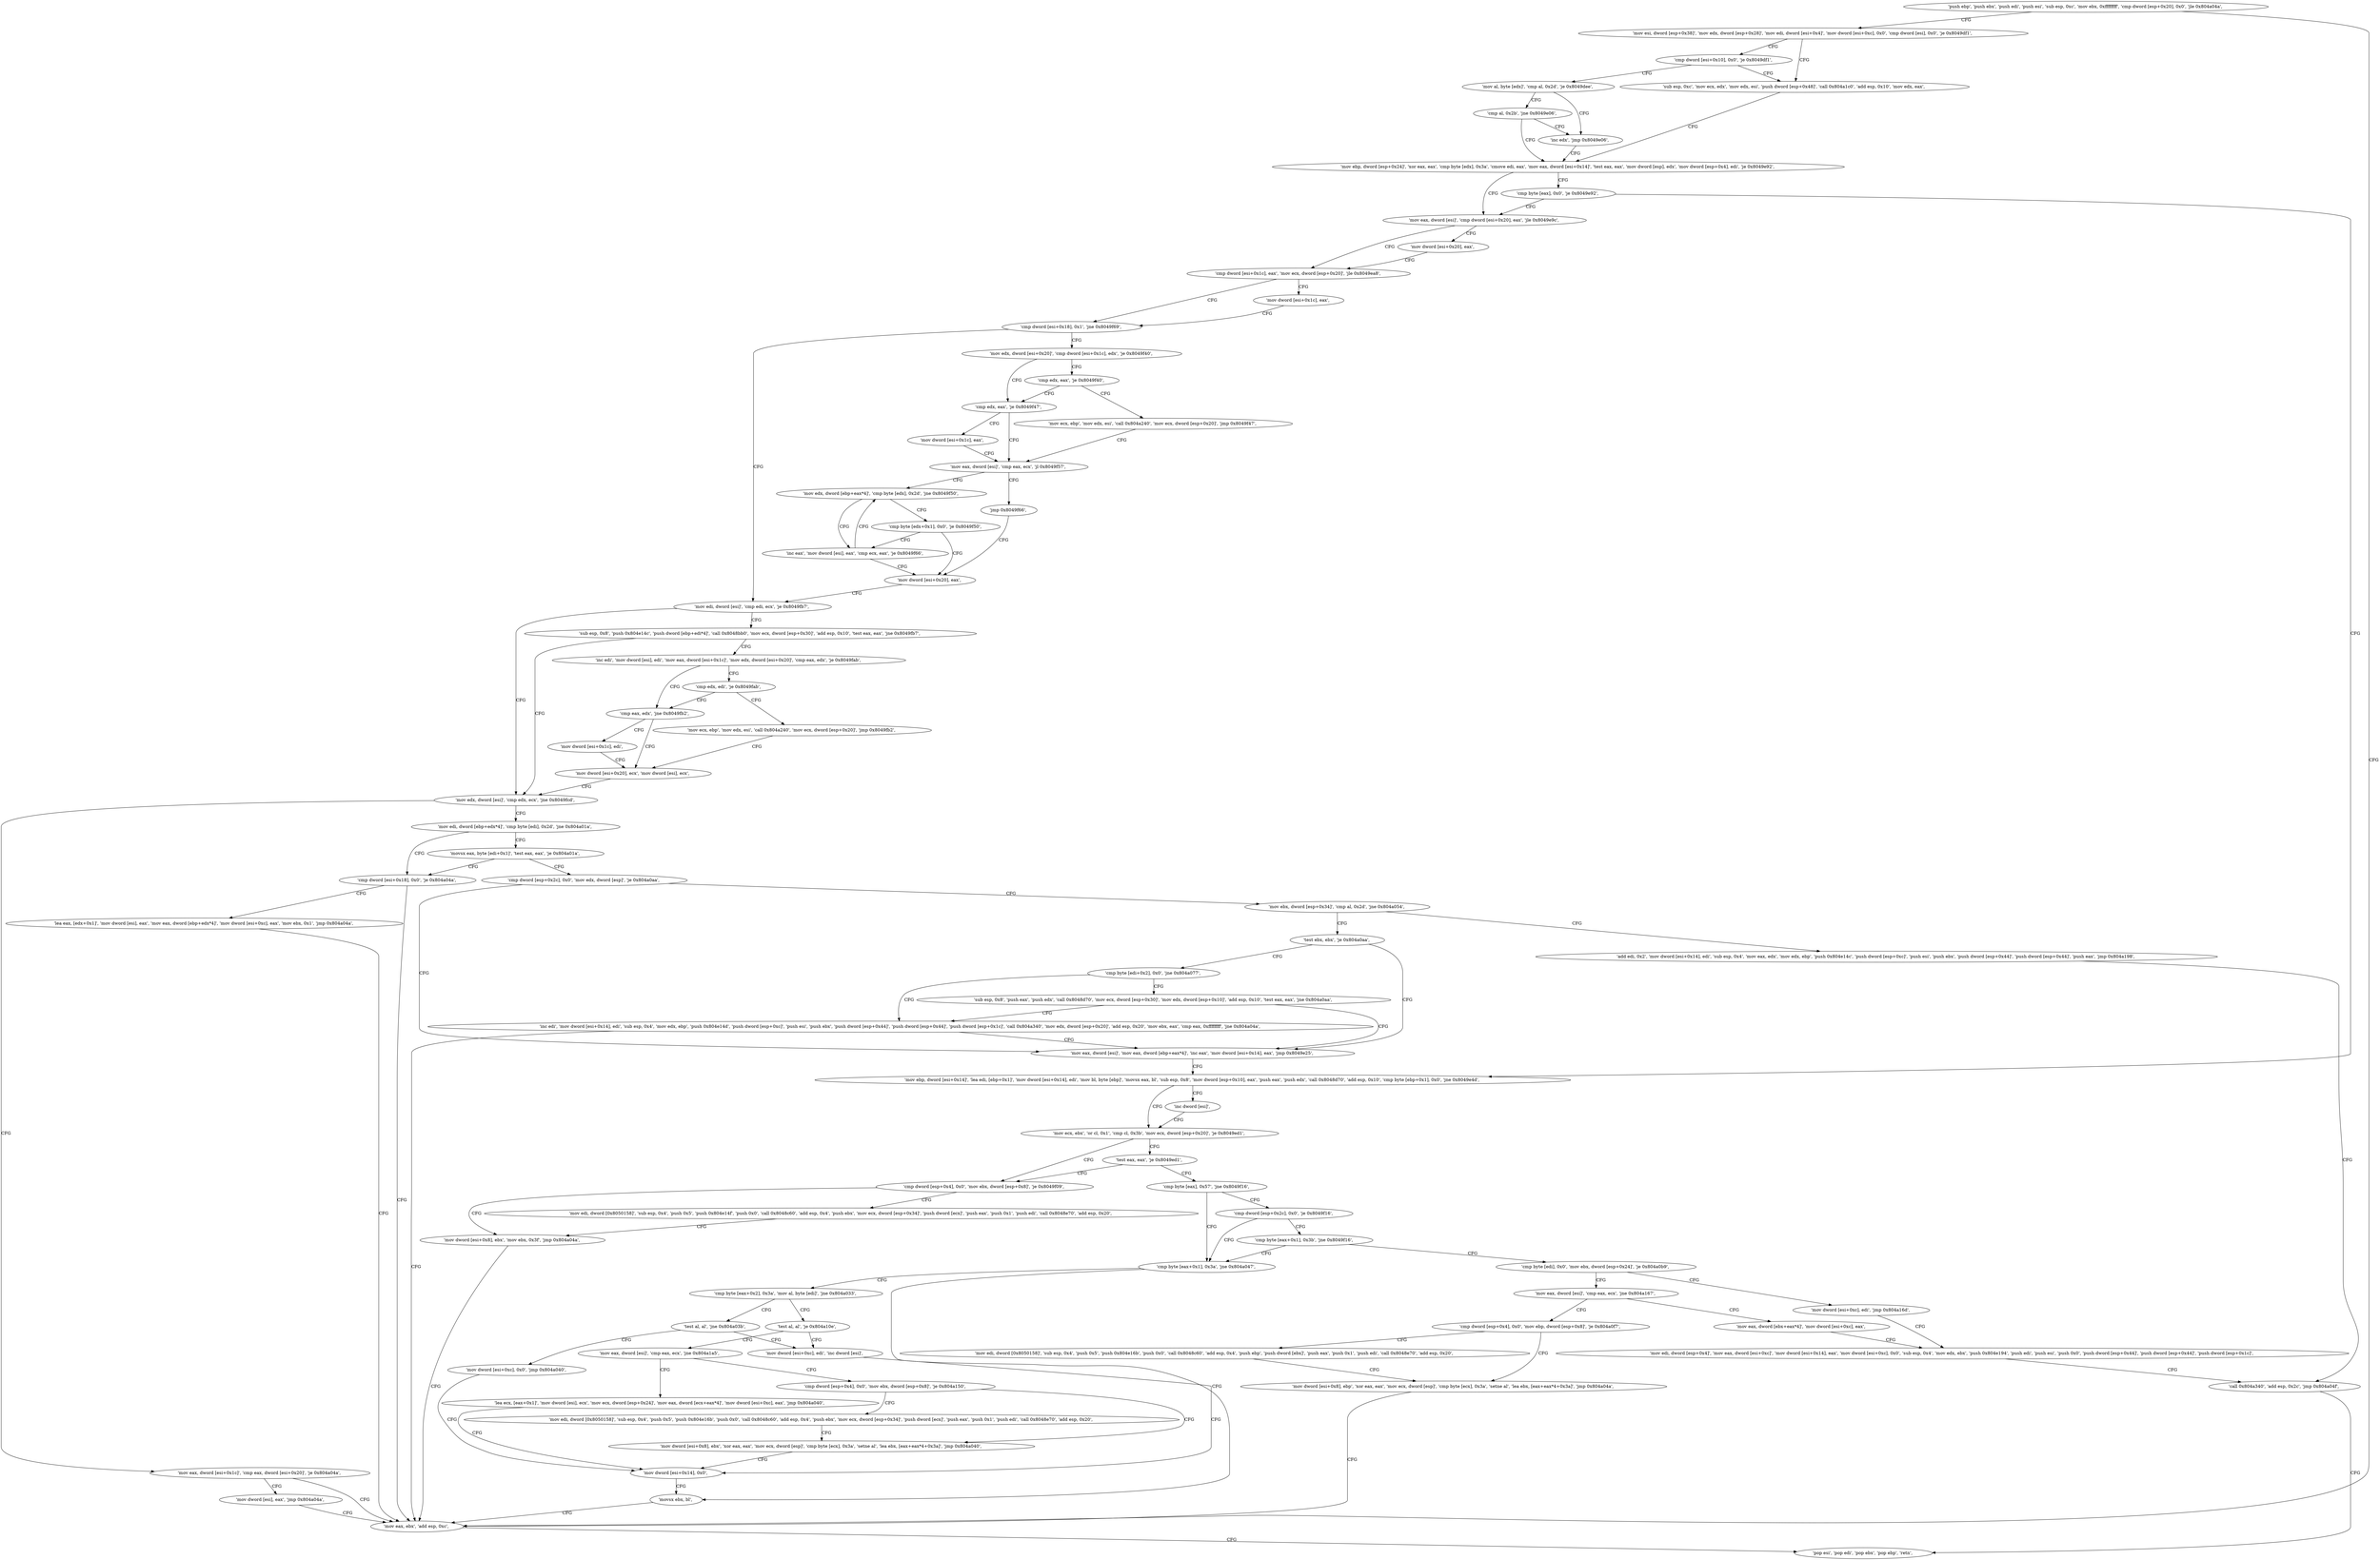 digraph "func" {
"134520240" [label = "'push ebp', 'push ebx', 'push edi', 'push esi', 'sub esp, 0xc', 'mov ebx, 0xffffffff', 'cmp dword [esp+0x20], 0x0', 'jle 0x804a04a', " ]
"134520906" [label = "'mov eax, ebx', 'add esp, 0xc', " ]
"134520263" [label = "'mov esi, dword [esp+0x38]', 'mov edx, dword [esp+0x28]', 'mov edi, dword [esi+0x4]', 'mov dword [esi+0xc], 0x0', 'cmp dword [esi], 0x0', 'je 0x8049df1', " ]
"134520911" [label = "'pop esi', 'pop edi', 'pop ebx', 'pop ebp', 'retn', " ]
"134520305" [label = "'sub esp, 0xc', 'mov ecx, edx', 'mov edx, esi', 'push dword [esp+0x48]', 'call 0x804a1c0', 'add esp, 0x10', 'mov edx, eax', " ]
"134520286" [label = "'cmp dword [esi+0x10], 0x0', 'je 0x8049df1', " ]
"134520326" [label = "'mov ebp, dword [esp+0x24]', 'xor eax, eax', 'cmp byte [edx], 0x3a', 'cmove edi, eax', 'mov eax, dword [esi+0x14]', 'test eax, eax', 'mov dword [esp], edx', 'mov dword [esp+0x4], edi', 'je 0x8049e92', " ]
"134520292" [label = "'mov al, byte [edx]', 'cmp al, 0x2d', 'je 0x8049dee', " ]
"134520466" [label = "'mov eax, dword [esi]', 'cmp dword [esi+0x20], eax', 'jle 0x8049e9c', " ]
"134520476" [label = "'cmp dword [esi+0x1c], eax', 'mov ecx, dword [esp+0x20]', 'jle 0x8049ea8', " ]
"134520473" [label = "'mov dword [esi+0x20], eax', " ]
"134520352" [label = "'cmp byte [eax], 0x0', 'je 0x8049e92', " ]
"134520357" [label = "'mov ebp, dword [esi+0x14]', 'lea edi, [ebp+0x1]', 'mov dword [esi+0x14], edi', 'mov bl, byte [ebp]', 'movsx eax, bl', 'sub esp, 0x8', 'mov dword [esp+0x10], eax', 'push eax', 'push edx', 'call 0x8048d70', 'add esp, 0x10', 'cmp byte [ebp+0x1], 0x0', 'jne 0x8049e4d', " ]
"134520302" [label = "'inc edx', 'jmp 0x8049e06', " ]
"134520298" [label = "'cmp al, 0x2b', 'jne 0x8049e06', " ]
"134520488" [label = "'cmp dword [esi+0x18], 0x1', 'jne 0x8049f69', " ]
"134520485" [label = "'mov dword [esi+0x1c], eax', " ]
"134520397" [label = "'mov ecx, ebx', 'or cl, 0x1', 'cmp cl, 0x3b', 'mov ecx, dword [esp+0x20]', 'je 0x8049ed1', " ]
"134520395" [label = "'inc dword [esi]', " ]
"134520681" [label = "'mov edi, dword [esi]', 'cmp edi, ecx', 'je 0x8049fb7', " ]
"134520498" [label = "'mov edx, dword [esi+0x20]', 'cmp dword [esi+0x1c], edx', 'je 0x8049f40', " ]
"134520529" [label = "'cmp dword [esp+0x4], 0x0', 'mov ebx, dword [esp+0x8]', 'je 0x8049f09', " ]
"134520411" [label = "'test eax, eax', 'je 0x8049ed1', " ]
"134520759" [label = "'mov edx, dword [esi]', 'cmp edx, ecx', 'jne 0x8049fcd', " ]
"134520687" [label = "'sub esp, 0x8', 'push 0x804e14c', 'push dword [ebp+edi*4]', 'call 0x8048bb0', 'mov ecx, dword [esp+0x30]', 'add esp, 0x10', 'test eax, eax', 'jne 0x8049fb7', " ]
"134520640" [label = "'cmp edx, eax', 'je 0x8049f47', " ]
"134520510" [label = "'cmp edx, eax', 'je 0x8049f40', " ]
"134520585" [label = "'mov dword [esi+0x8], ebx', 'mov ebx, 0x3f', 'jmp 0x804a04a', " ]
"134520540" [label = "'mov edi, dword [0x8050158]', 'sub esp, 0x4', 'push 0x5', 'push 0x804e14f', 'push 0x0', 'call 0x8048c60', 'add esp, 0x4', 'push ebx', 'mov ecx, dword [esp+0x34]', 'push dword [ecx]', 'push eax', 'push 0x1', 'push edi', 'call 0x8048e70', 'add esp, 0x20', " ]
"134520415" [label = "'cmp byte [eax], 0x57', 'jne 0x8049f16', " ]
"134520781" [label = "'mov edi, dword [ebp+edx*4]', 'cmp byte [edi], 0x2d', 'jne 0x804a01a', " ]
"134520765" [label = "'mov eax, dword [esi+0x1c]', 'cmp eax, dword [esi+0x20]', 'je 0x804a04a', " ]
"134520715" [label = "'inc edi', 'mov dword [esi], edi', 'mov eax, dword [esi+0x1c]', 'mov edx, dword [esi+0x20]', 'cmp eax, edx', 'je 0x8049fab', " ]
"134520647" [label = "'mov eax, dword [esi]', 'cmp eax, ecx', 'jl 0x8049f57', " ]
"134520644" [label = "'mov dword [esi+0x1c], eax', " ]
"134520514" [label = "'mov ecx, ebp', 'mov edx, esi', 'call 0x804a240', 'mov ecx, dword [esp+0x20]', 'jmp 0x8049f47', " ]
"134520598" [label = "'cmp byte [eax+0x1], 0x3a', 'jne 0x804a047', " ]
"134520424" [label = "'cmp dword [esp+0x2c], 0x0', 'je 0x8049f16', " ]
"134520858" [label = "'cmp dword [esi+0x18], 0x0', 'je 0x804a04a', " ]
"134520790" [label = "'movsx eax, byte [edi+0x1]', 'test eax, eax', 'je 0x804a01a', " ]
"134520777" [label = "'mov dword [esi], eax', 'jmp 0x804a04a', " ]
"134520747" [label = "'cmp eax, edx', 'jne 0x8049fb2', " ]
"134520728" [label = "'cmp edx, edi', 'je 0x8049fab', " ]
"134520663" [label = "'mov edx, dword [ebp+eax*4]', 'cmp byte [edx], 0x2d', 'jne 0x8049f50', " ]
"134520653" [label = "'jmp 0x8049f66', " ]
"134520903" [label = "'movsx ebx, bl', " ]
"134520608" [label = "'cmp byte [eax+0x2], 0x3a', 'mov al, byte [edi]', 'jne 0x804a033', " ]
"134520435" [label = "'cmp byte [eax+0x1], 0x3b', 'jne 0x8049f16', " ]
"134520864" [label = "'lea eax, [edx+0x1]', 'mov dword [esi], eax', 'mov eax, dword [ebp+edx*4]', 'mov dword [esi+0xc], eax', 'mov ebx, 0x1', 'jmp 0x804a04a', " ]
"134520798" [label = "'cmp dword [esp+0x2c], 0x0', 'mov edx, dword [esp]', 'je 0x804a0aa', " ]
"134520754" [label = "'mov dword [esi+0x20], ecx', 'mov dword [esi], ecx', " ]
"134520751" [label = "'mov dword [esi+0x1c], edi', " ]
"134520732" [label = "'mov ecx, ebp', 'mov edx, esi', 'call 0x804a240', 'mov ecx, dword [esp+0x20]', 'jmp 0x8049fb2', " ]
"134520656" [label = "'inc eax', 'mov dword [esi], eax', 'cmp ecx, eax', 'je 0x8049f66', " ]
"134520672" [label = "'cmp byte [edx+0x1], 0x0', 'je 0x8049f50', " ]
"134520678" [label = "'mov dword [esi+0x20], eax', " ]
"134520883" [label = "'test al, al', 'je 0x804a10e', " ]
"134520620" [label = "'test al, al', 'jne 0x804a03b', " ]
"134520445" [label = "'cmp byte [edi], 0x0', 'mov ebx, dword [esp+0x24]', 'je 0x804a0b9', " ]
"134521002" [label = "'mov eax, dword [esi]', 'mov eax, dword [ebp+eax*4]', 'inc eax', 'mov dword [esi+0x14], eax', 'jmp 0x8049e25', " ]
"134520812" [label = "'mov ebx, dword [esp+0x34]', 'cmp al, 0x2d', 'jne 0x804a054', " ]
"134521102" [label = "'mov eax, dword [esi]', 'cmp eax, ecx', 'jne 0x804a1a5', " ]
"134520891" [label = "'mov dword [esi+0xc], edi', 'inc dword [esi]', " ]
"134520628" [label = "'mov dword [esi+0xc], 0x0', 'jmp 0x804a040', " ]
"134521017" [label = "'mov eax, dword [esi]', 'cmp eax, ecx', 'jne 0x804a167', " ]
"134520458" [label = "'mov dword [esi+0xc], edi', 'jmp 0x804a16d', " ]
"134520916" [label = "'test ebx, ebx', 'je 0x804a0aa', " ]
"134520820" [label = "'add edi, 0x2', 'mov dword [esi+0x14], edi', 'sub esp, 0x4', 'mov eax, edx', 'mov edx, ebp', 'push 0x804e14c', 'push dword [esp+0xc]', 'push esi', 'push ebx', 'push dword [esp+0x44]', 'push dword [esp+0x44]', 'push eax', 'jmp 0x804a198', " ]
"134521253" [label = "'lea ecx, [eax+0x1]', 'mov dword [esi], ecx', 'mov ecx, dword [esp+0x24]', 'mov eax, dword [ecx+eax*4]', 'mov dword [esi+0xc], eax', 'jmp 0x804a040', " ]
"134521112" [label = "'cmp dword [esp+0x4], 0x0', 'mov ebx, dword [esp+0x8]', 'je 0x804a150', " ]
"134520896" [label = "'mov dword [esi+0x14], 0x0', " ]
"134521191" [label = "'mov eax, dword [ebx+eax*4]', 'mov dword [esi+0xc], eax', " ]
"134521027" [label = "'cmp dword [esp+0x4], 0x0', 'mov ebp, dword [esp+0x8]', 'je 0x804a0f7', " ]
"134521197" [label = "'mov edi, dword [esp+0x4]', 'mov eax, dword [esi+0xc]', 'mov dword [esi+0x14], eax', 'mov dword [esi+0xc], 0x0', 'sub esp, 0x4', 'mov edx, ebx', 'push 0x804e194', 'push edi', 'push esi', 'push 0x0', 'push dword [esp+0x44]', 'push dword [esp+0x44]', 'push dword [esp+0x1c]', " ]
"134520920" [label = "'cmp byte [edi+0x2], 0x0', 'jne 0x804a077', " ]
"134521240" [label = "'call 0x804a340', 'add esp, 0x2c', 'jmp 0x804a04f', " ]
"134521168" [label = "'mov dword [esi+0x8], ebx', 'xor eax, eax', 'mov ecx, dword [esp]', 'cmp byte [ecx], 0x3a', 'setne al', 'lea ebx, [eax+eax*4+0x3a]', 'jmp 0x804a040', " ]
"134521123" [label = "'mov edi, dword [0x8050158]', 'sub esp, 0x4', 'push 0x5', 'push 0x804e16b', 'push 0x0', 'call 0x8048c60', 'add esp, 0x4', 'push ebx', 'mov ecx, dword [esp+0x34]', 'push dword [ecx]', 'push eax', 'push 0x1', 'push edi', 'call 0x8048e70', 'add esp, 0x20', " ]
"134521079" [label = "'mov dword [esi+0x8], ebp', 'xor eax, eax', 'mov ecx, dword [esp]', 'cmp byte [ecx], 0x3a', 'setne al', 'lea ebx, [eax+eax*4+0x3a]', 'jmp 0x804a04a', " ]
"134521038" [label = "'mov edi, dword [0x8050158]', 'sub esp, 0x4', 'push 0x5', 'push 0x804e16b', 'push 0x0', 'call 0x8048c60', 'add esp, 0x4', 'push ebp', 'push dword [ebx]', 'push eax', 'push 0x1', 'push edi', 'call 0x8048e70', 'add esp, 0x20', " ]
"134520951" [label = "'inc edi', 'mov dword [esi+0x14], edi', 'sub esp, 0x4', 'mov edx, ebp', 'push 0x804e14d', 'push dword [esp+0xc]', 'push esi', 'push ebx', 'push dword [esp+0x44]', 'push dword [esp+0x44]', 'push dword [esp+0x1c]', 'call 0x804a340', 'mov edx, dword [esp+0x20]', 'add esp, 0x20', 'mov ebx, eax', 'cmp eax, 0xffffffff', 'jne 0x804a04a', " ]
"134520926" [label = "'sub esp, 0x8', 'push eax', 'push edx', 'call 0x8048d70', 'mov ecx, dword [esp+0x30]', 'mov edx, dword [esp+0x10]', 'add esp, 0x10', 'test eax, eax', 'jne 0x804a0aa', " ]
"134520240" -> "134520906" [ label = "CFG" ]
"134520240" -> "134520263" [ label = "CFG" ]
"134520906" -> "134520911" [ label = "CFG" ]
"134520263" -> "134520305" [ label = "CFG" ]
"134520263" -> "134520286" [ label = "CFG" ]
"134520305" -> "134520326" [ label = "CFG" ]
"134520286" -> "134520305" [ label = "CFG" ]
"134520286" -> "134520292" [ label = "CFG" ]
"134520326" -> "134520466" [ label = "CFG" ]
"134520326" -> "134520352" [ label = "CFG" ]
"134520292" -> "134520302" [ label = "CFG" ]
"134520292" -> "134520298" [ label = "CFG" ]
"134520466" -> "134520476" [ label = "CFG" ]
"134520466" -> "134520473" [ label = "CFG" ]
"134520476" -> "134520488" [ label = "CFG" ]
"134520476" -> "134520485" [ label = "CFG" ]
"134520473" -> "134520476" [ label = "CFG" ]
"134520352" -> "134520466" [ label = "CFG" ]
"134520352" -> "134520357" [ label = "CFG" ]
"134520357" -> "134520397" [ label = "CFG" ]
"134520357" -> "134520395" [ label = "CFG" ]
"134520302" -> "134520326" [ label = "CFG" ]
"134520298" -> "134520326" [ label = "CFG" ]
"134520298" -> "134520302" [ label = "CFG" ]
"134520488" -> "134520681" [ label = "CFG" ]
"134520488" -> "134520498" [ label = "CFG" ]
"134520485" -> "134520488" [ label = "CFG" ]
"134520397" -> "134520529" [ label = "CFG" ]
"134520397" -> "134520411" [ label = "CFG" ]
"134520395" -> "134520397" [ label = "CFG" ]
"134520681" -> "134520759" [ label = "CFG" ]
"134520681" -> "134520687" [ label = "CFG" ]
"134520498" -> "134520640" [ label = "CFG" ]
"134520498" -> "134520510" [ label = "CFG" ]
"134520529" -> "134520585" [ label = "CFG" ]
"134520529" -> "134520540" [ label = "CFG" ]
"134520411" -> "134520529" [ label = "CFG" ]
"134520411" -> "134520415" [ label = "CFG" ]
"134520759" -> "134520781" [ label = "CFG" ]
"134520759" -> "134520765" [ label = "CFG" ]
"134520687" -> "134520759" [ label = "CFG" ]
"134520687" -> "134520715" [ label = "CFG" ]
"134520640" -> "134520647" [ label = "CFG" ]
"134520640" -> "134520644" [ label = "CFG" ]
"134520510" -> "134520640" [ label = "CFG" ]
"134520510" -> "134520514" [ label = "CFG" ]
"134520585" -> "134520906" [ label = "CFG" ]
"134520540" -> "134520585" [ label = "CFG" ]
"134520415" -> "134520598" [ label = "CFG" ]
"134520415" -> "134520424" [ label = "CFG" ]
"134520781" -> "134520858" [ label = "CFG" ]
"134520781" -> "134520790" [ label = "CFG" ]
"134520765" -> "134520906" [ label = "CFG" ]
"134520765" -> "134520777" [ label = "CFG" ]
"134520715" -> "134520747" [ label = "CFG" ]
"134520715" -> "134520728" [ label = "CFG" ]
"134520647" -> "134520663" [ label = "CFG" ]
"134520647" -> "134520653" [ label = "CFG" ]
"134520644" -> "134520647" [ label = "CFG" ]
"134520514" -> "134520647" [ label = "CFG" ]
"134520598" -> "134520903" [ label = "CFG" ]
"134520598" -> "134520608" [ label = "CFG" ]
"134520424" -> "134520598" [ label = "CFG" ]
"134520424" -> "134520435" [ label = "CFG" ]
"134520858" -> "134520906" [ label = "CFG" ]
"134520858" -> "134520864" [ label = "CFG" ]
"134520790" -> "134520858" [ label = "CFG" ]
"134520790" -> "134520798" [ label = "CFG" ]
"134520777" -> "134520906" [ label = "CFG" ]
"134520747" -> "134520754" [ label = "CFG" ]
"134520747" -> "134520751" [ label = "CFG" ]
"134520728" -> "134520747" [ label = "CFG" ]
"134520728" -> "134520732" [ label = "CFG" ]
"134520663" -> "134520656" [ label = "CFG" ]
"134520663" -> "134520672" [ label = "CFG" ]
"134520653" -> "134520678" [ label = "CFG" ]
"134520903" -> "134520906" [ label = "CFG" ]
"134520608" -> "134520883" [ label = "CFG" ]
"134520608" -> "134520620" [ label = "CFG" ]
"134520435" -> "134520598" [ label = "CFG" ]
"134520435" -> "134520445" [ label = "CFG" ]
"134520864" -> "134520906" [ label = "CFG" ]
"134520798" -> "134521002" [ label = "CFG" ]
"134520798" -> "134520812" [ label = "CFG" ]
"134520754" -> "134520759" [ label = "CFG" ]
"134520751" -> "134520754" [ label = "CFG" ]
"134520732" -> "134520754" [ label = "CFG" ]
"134520656" -> "134520678" [ label = "CFG" ]
"134520656" -> "134520663" [ label = "CFG" ]
"134520672" -> "134520656" [ label = "CFG" ]
"134520672" -> "134520678" [ label = "CFG" ]
"134520678" -> "134520681" [ label = "CFG" ]
"134520883" -> "134521102" [ label = "CFG" ]
"134520883" -> "134520891" [ label = "CFG" ]
"134520620" -> "134520891" [ label = "CFG" ]
"134520620" -> "134520628" [ label = "CFG" ]
"134520445" -> "134521017" [ label = "CFG" ]
"134520445" -> "134520458" [ label = "CFG" ]
"134521002" -> "134520357" [ label = "CFG" ]
"134520812" -> "134520916" [ label = "CFG" ]
"134520812" -> "134520820" [ label = "CFG" ]
"134521102" -> "134521253" [ label = "CFG" ]
"134521102" -> "134521112" [ label = "CFG" ]
"134520891" -> "134520896" [ label = "CFG" ]
"134520628" -> "134520896" [ label = "CFG" ]
"134521017" -> "134521191" [ label = "CFG" ]
"134521017" -> "134521027" [ label = "CFG" ]
"134520458" -> "134521197" [ label = "CFG" ]
"134520916" -> "134521002" [ label = "CFG" ]
"134520916" -> "134520920" [ label = "CFG" ]
"134520820" -> "134521240" [ label = "CFG" ]
"134521253" -> "134520896" [ label = "CFG" ]
"134521112" -> "134521168" [ label = "CFG" ]
"134521112" -> "134521123" [ label = "CFG" ]
"134520896" -> "134520903" [ label = "CFG" ]
"134521191" -> "134521197" [ label = "CFG" ]
"134521027" -> "134521079" [ label = "CFG" ]
"134521027" -> "134521038" [ label = "CFG" ]
"134521197" -> "134521240" [ label = "CFG" ]
"134520920" -> "134520951" [ label = "CFG" ]
"134520920" -> "134520926" [ label = "CFG" ]
"134521240" -> "134520911" [ label = "CFG" ]
"134521168" -> "134520896" [ label = "CFG" ]
"134521123" -> "134521168" [ label = "CFG" ]
"134521079" -> "134520906" [ label = "CFG" ]
"134521038" -> "134521079" [ label = "CFG" ]
"134520951" -> "134520906" [ label = "CFG" ]
"134520951" -> "134521002" [ label = "CFG" ]
"134520926" -> "134521002" [ label = "CFG" ]
"134520926" -> "134520951" [ label = "CFG" ]
}
